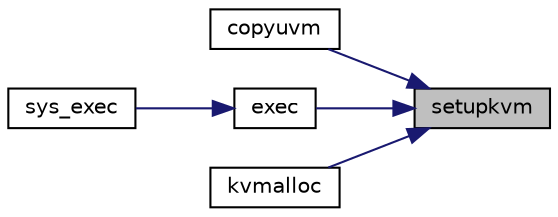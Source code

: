 digraph "setupkvm"
{
 // LATEX_PDF_SIZE
  edge [fontname="Helvetica",fontsize="10",labelfontname="Helvetica",labelfontsize="10"];
  node [fontname="Helvetica",fontsize="10",shape=record];
  rankdir="RL";
  Node1 [label="setupkvm",height=0.2,width=0.4,color="black", fillcolor="grey75", style="filled", fontcolor="black",tooltip=" "];
  Node1 -> Node2 [dir="back",color="midnightblue",fontsize="10",style="solid"];
  Node2 [label="copyuvm",height=0.2,width=0.4,color="black", fillcolor="white", style="filled",URL="$d5/d64/defs_8h.html#aaa9d4abe019ce435b9a3296be3a2e214",tooltip=" "];
  Node1 -> Node3 [dir="back",color="midnightblue",fontsize="10",style="solid"];
  Node3 [label="exec",height=0.2,width=0.4,color="black", fillcolor="white", style="filled",URL="$d5/d64/defs_8h.html#aa7b4aae4a12acd187e23396214aeca47",tooltip=" "];
  Node3 -> Node4 [dir="back",color="midnightblue",fontsize="10",style="solid"];
  Node4 [label="sys_exec",height=0.2,width=0.4,color="black", fillcolor="white", style="filled",URL="$db/dd8/syscall_8c.html#aeaa813ddeb6a5fac3c45714c7351c526",tooltip=" "];
  Node1 -> Node5 [dir="back",color="midnightblue",fontsize="10",style="solid"];
  Node5 [label="kvmalloc",height=0.2,width=0.4,color="black", fillcolor="white", style="filled",URL="$d5/d64/defs_8h.html#a893bf6891e427f310b43981bf8e737ea",tooltip=" "];
}
